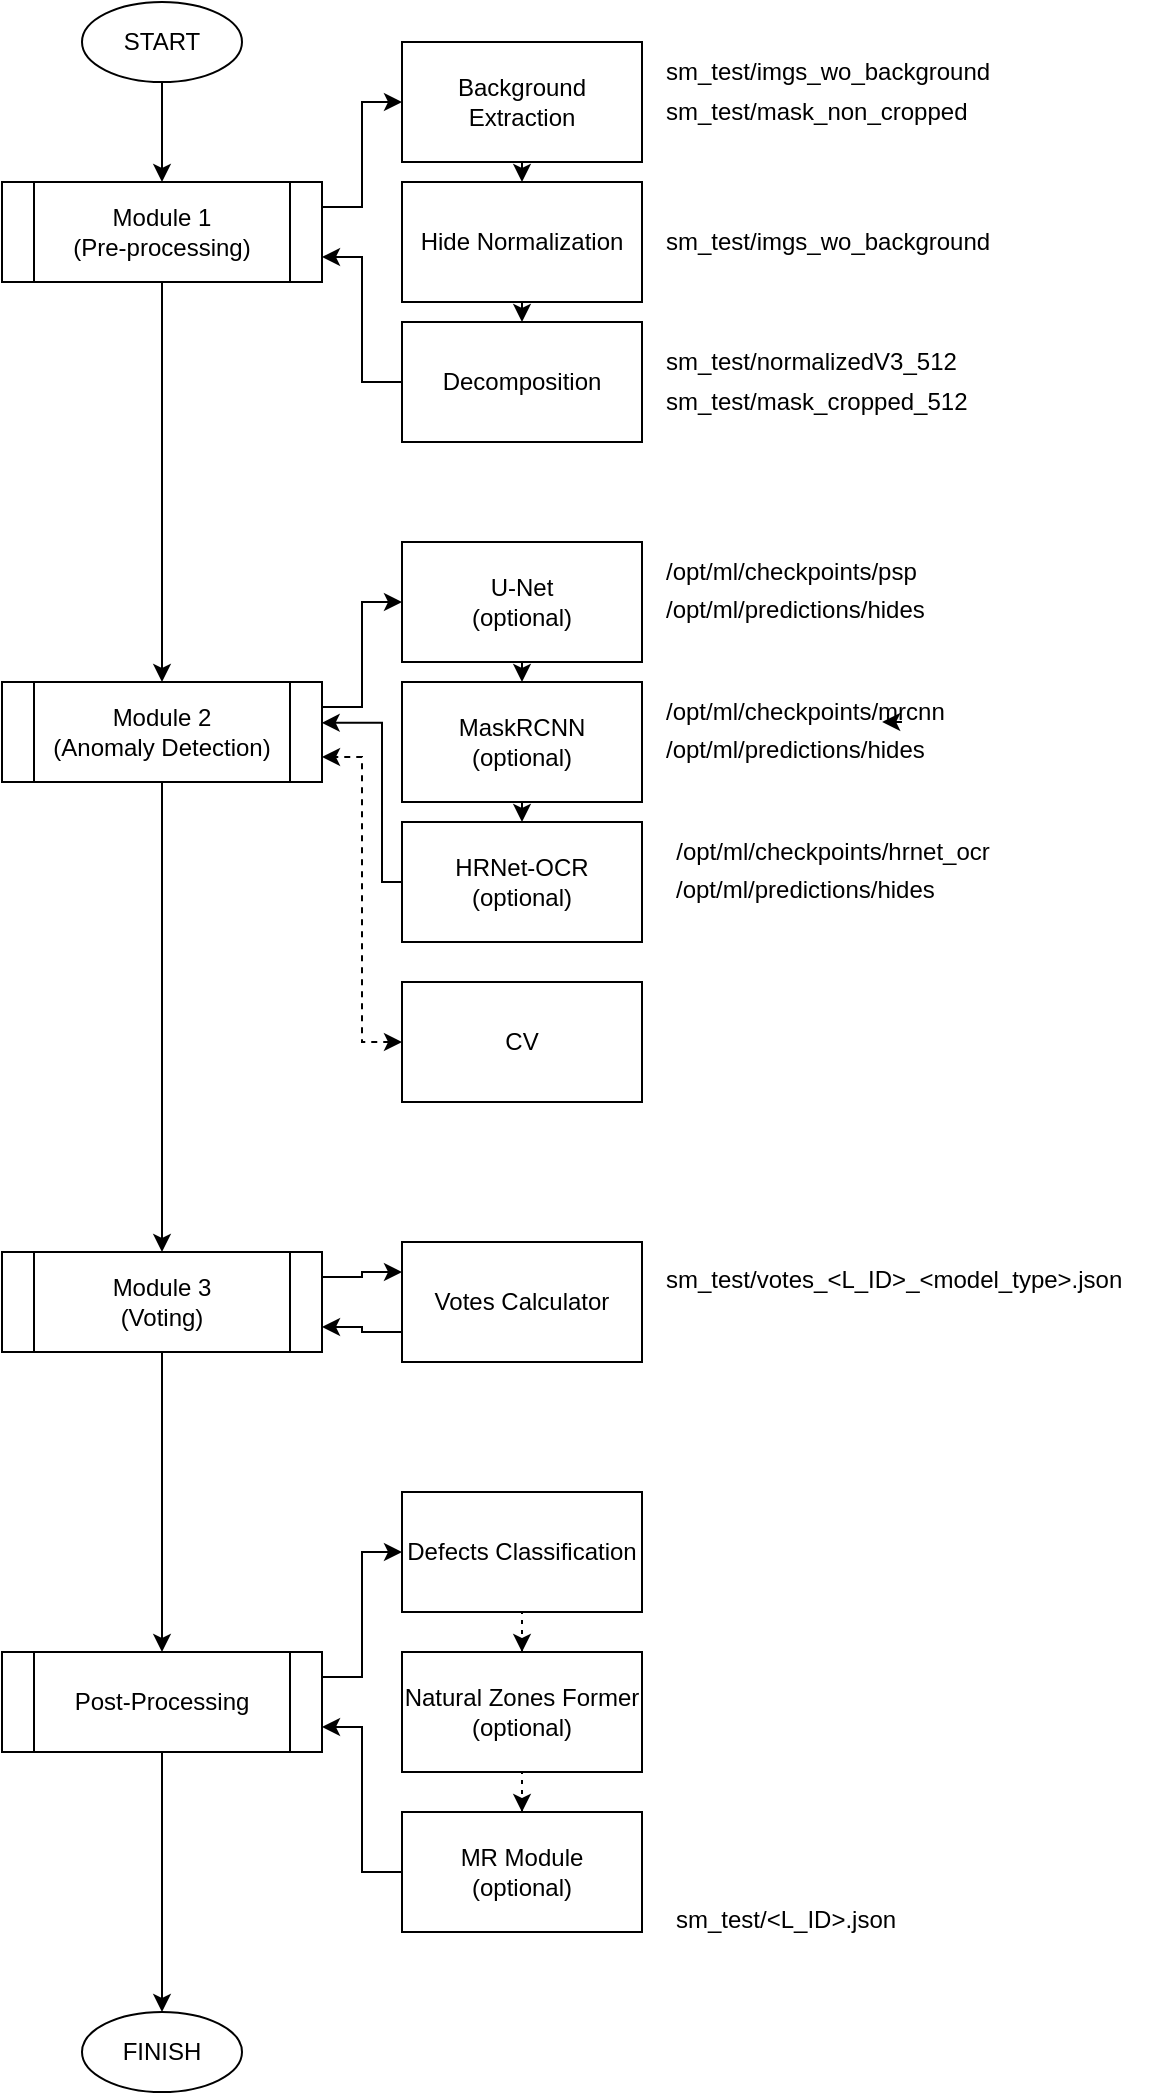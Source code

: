 <mxfile version="21.3.2" type="github">
  <diagram id="-7LVy4mKygN9nHRtwqhl" name="Page-1">
    <mxGraphModel dx="1353" dy="786" grid="1" gridSize="10" guides="1" tooltips="1" connect="1" arrows="1" fold="1" page="1" pageScale="1" pageWidth="827" pageHeight="1169" math="0" shadow="0">
      <root>
        <mxCell id="0" />
        <mxCell id="1" parent="0" />
        <mxCell id="0WyTZ84uX_8WJwjYoFbz-19" style="edgeStyle=orthogonalEdgeStyle;rounded=0;orthogonalLoop=1;jettySize=auto;html=1;exitX=1;exitY=0.25;exitDx=0;exitDy=0;entryX=0;entryY=0.5;entryDx=0;entryDy=0;" parent="1" source="0WyTZ84uX_8WJwjYoFbz-1" target="0WyTZ84uX_8WJwjYoFbz-2" edge="1">
          <mxGeometry relative="1" as="geometry" />
        </mxCell>
        <mxCell id="0WyTZ84uX_8WJwjYoFbz-21" style="edgeStyle=orthogonalEdgeStyle;rounded=0;orthogonalLoop=1;jettySize=auto;html=1;exitX=0.5;exitY=1;exitDx=0;exitDy=0;entryX=0.5;entryY=0;entryDx=0;entryDy=0;" parent="1" source="0WyTZ84uX_8WJwjYoFbz-1" target="0WyTZ84uX_8WJwjYoFbz-5" edge="1">
          <mxGeometry relative="1" as="geometry" />
        </mxCell>
        <mxCell id="0WyTZ84uX_8WJwjYoFbz-1" value="Module 1&lt;br&gt;(Pre-processing)" style="shape=process;whiteSpace=wrap;html=1;backgroundOutline=1;" parent="1" vertex="1">
          <mxGeometry x="120" y="100" width="160" height="50" as="geometry" />
        </mxCell>
        <mxCell id="0WyTZ84uX_8WJwjYoFbz-15" style="edgeStyle=orthogonalEdgeStyle;rounded=0;orthogonalLoop=1;jettySize=auto;html=1;exitX=0.5;exitY=1;exitDx=0;exitDy=0;entryX=0.5;entryY=0;entryDx=0;entryDy=0;" parent="1" source="0WyTZ84uX_8WJwjYoFbz-2" target="0WyTZ84uX_8WJwjYoFbz-3" edge="1">
          <mxGeometry relative="1" as="geometry" />
        </mxCell>
        <mxCell id="0WyTZ84uX_8WJwjYoFbz-2" value="Background Extraction" style="rounded=0;whiteSpace=wrap;html=1;" parent="1" vertex="1">
          <mxGeometry x="320" y="30" width="120" height="60" as="geometry" />
        </mxCell>
        <mxCell id="0WyTZ84uX_8WJwjYoFbz-16" style="edgeStyle=orthogonalEdgeStyle;rounded=0;orthogonalLoop=1;jettySize=auto;html=1;exitX=0.5;exitY=1;exitDx=0;exitDy=0;entryX=0.5;entryY=0;entryDx=0;entryDy=0;" parent="1" source="0WyTZ84uX_8WJwjYoFbz-3" target="0WyTZ84uX_8WJwjYoFbz-4" edge="1">
          <mxGeometry relative="1" as="geometry" />
        </mxCell>
        <mxCell id="0WyTZ84uX_8WJwjYoFbz-3" value="Hide Normalization" style="rounded=0;whiteSpace=wrap;html=1;" parent="1" vertex="1">
          <mxGeometry x="320" y="100" width="120" height="60" as="geometry" />
        </mxCell>
        <mxCell id="0WyTZ84uX_8WJwjYoFbz-20" style="edgeStyle=orthogonalEdgeStyle;rounded=0;orthogonalLoop=1;jettySize=auto;html=1;exitX=0;exitY=0.5;exitDx=0;exitDy=0;entryX=1;entryY=0.75;entryDx=0;entryDy=0;" parent="1" source="0WyTZ84uX_8WJwjYoFbz-4" target="0WyTZ84uX_8WJwjYoFbz-1" edge="1">
          <mxGeometry relative="1" as="geometry" />
        </mxCell>
        <mxCell id="0WyTZ84uX_8WJwjYoFbz-4" value="Decomposition" style="rounded=0;whiteSpace=wrap;html=1;" parent="1" vertex="1">
          <mxGeometry x="320" y="170" width="120" height="60" as="geometry" />
        </mxCell>
        <mxCell id="0WyTZ84uX_8WJwjYoFbz-22" style="edgeStyle=orthogonalEdgeStyle;rounded=0;orthogonalLoop=1;jettySize=auto;html=1;exitX=1;exitY=0.25;exitDx=0;exitDy=0;entryX=0;entryY=0.5;entryDx=0;entryDy=0;" parent="1" source="0WyTZ84uX_8WJwjYoFbz-5" target="0WyTZ84uX_8WJwjYoFbz-8" edge="1">
          <mxGeometry relative="1" as="geometry" />
        </mxCell>
        <mxCell id="0WyTZ84uX_8WJwjYoFbz-26" style="edgeStyle=orthogonalEdgeStyle;rounded=0;orthogonalLoop=1;jettySize=auto;html=1;exitX=0.5;exitY=1;exitDx=0;exitDy=0;entryX=0.5;entryY=0;entryDx=0;entryDy=0;" parent="1" source="0WyTZ84uX_8WJwjYoFbz-5" target="0WyTZ84uX_8WJwjYoFbz-6" edge="1">
          <mxGeometry relative="1" as="geometry" />
        </mxCell>
        <mxCell id="0WyTZ84uX_8WJwjYoFbz-5" value="Module 2&lt;br&gt;(Anomaly Detection)" style="shape=process;whiteSpace=wrap;html=1;backgroundOutline=1;" parent="1" vertex="1">
          <mxGeometry x="120" y="350" width="160" height="50" as="geometry" />
        </mxCell>
        <mxCell id="0WyTZ84uX_8WJwjYoFbz-24" style="edgeStyle=orthogonalEdgeStyle;rounded=0;orthogonalLoop=1;jettySize=auto;html=1;exitX=1;exitY=0.25;exitDx=0;exitDy=0;entryX=0;entryY=0.25;entryDx=0;entryDy=0;" parent="1" source="0WyTZ84uX_8WJwjYoFbz-6" target="0WyTZ84uX_8WJwjYoFbz-11" edge="1">
          <mxGeometry relative="1" as="geometry" />
        </mxCell>
        <mxCell id="0WyTZ84uX_8WJwjYoFbz-28" style="edgeStyle=orthogonalEdgeStyle;rounded=0;orthogonalLoop=1;jettySize=auto;html=1;exitX=0.5;exitY=1;exitDx=0;exitDy=0;" parent="1" source="0WyTZ84uX_8WJwjYoFbz-6" target="0WyTZ84uX_8WJwjYoFbz-7" edge="1">
          <mxGeometry relative="1" as="geometry" />
        </mxCell>
        <mxCell id="0WyTZ84uX_8WJwjYoFbz-6" value="Module 3&lt;br&gt;(Voting)" style="shape=process;whiteSpace=wrap;html=1;backgroundOutline=1;" parent="1" vertex="1">
          <mxGeometry x="120" y="635" width="160" height="50" as="geometry" />
        </mxCell>
        <mxCell id="0WyTZ84uX_8WJwjYoFbz-31" style="edgeStyle=orthogonalEdgeStyle;rounded=0;orthogonalLoop=1;jettySize=auto;html=1;exitX=1;exitY=0.25;exitDx=0;exitDy=0;entryX=0;entryY=0.5;entryDx=0;entryDy=0;" parent="1" source="0WyTZ84uX_8WJwjYoFbz-7" target="0WyTZ84uX_8WJwjYoFbz-12" edge="1">
          <mxGeometry relative="1" as="geometry" />
        </mxCell>
        <mxCell id="0WyTZ84uX_8WJwjYoFbz-37" style="edgeStyle=orthogonalEdgeStyle;rounded=0;orthogonalLoop=1;jettySize=auto;html=1;exitX=0.5;exitY=1;exitDx=0;exitDy=0;entryX=0.5;entryY=0;entryDx=0;entryDy=0;" parent="1" source="0WyTZ84uX_8WJwjYoFbz-7" target="0WyTZ84uX_8WJwjYoFbz-36" edge="1">
          <mxGeometry relative="1" as="geometry" />
        </mxCell>
        <mxCell id="0WyTZ84uX_8WJwjYoFbz-7" value="Post-Processing" style="shape=process;whiteSpace=wrap;html=1;backgroundOutline=1;" parent="1" vertex="1">
          <mxGeometry x="120" y="835" width="160" height="50" as="geometry" />
        </mxCell>
        <mxCell id="0WyTZ84uX_8WJwjYoFbz-17" style="edgeStyle=orthogonalEdgeStyle;rounded=0;orthogonalLoop=1;jettySize=auto;html=1;exitX=0.5;exitY=1;exitDx=0;exitDy=0;entryX=0.5;entryY=0;entryDx=0;entryDy=0;" parent="1" source="0WyTZ84uX_8WJwjYoFbz-8" target="0WyTZ84uX_8WJwjYoFbz-9" edge="1">
          <mxGeometry relative="1" as="geometry" />
        </mxCell>
        <mxCell id="0WyTZ84uX_8WJwjYoFbz-8" value="U-Net&lt;br&gt;(optional)" style="rounded=0;whiteSpace=wrap;html=1;" parent="1" vertex="1">
          <mxGeometry x="320" y="280" width="120" height="60" as="geometry" />
        </mxCell>
        <mxCell id="0WyTZ84uX_8WJwjYoFbz-18" style="edgeStyle=orthogonalEdgeStyle;rounded=0;orthogonalLoop=1;jettySize=auto;html=1;exitX=0.5;exitY=1;exitDx=0;exitDy=0;entryX=0.5;entryY=0;entryDx=0;entryDy=0;" parent="1" source="0WyTZ84uX_8WJwjYoFbz-9" target="0WyTZ84uX_8WJwjYoFbz-10" edge="1">
          <mxGeometry relative="1" as="geometry" />
        </mxCell>
        <mxCell id="0WyTZ84uX_8WJwjYoFbz-9" value="MaskRCNN&lt;br&gt;(optional)" style="rounded=0;whiteSpace=wrap;html=1;" parent="1" vertex="1">
          <mxGeometry x="320" y="350" width="120" height="60" as="geometry" />
        </mxCell>
        <mxCell id="0WyTZ84uX_8WJwjYoFbz-23" style="edgeStyle=orthogonalEdgeStyle;rounded=0;orthogonalLoop=1;jettySize=auto;html=1;exitX=0;exitY=0.5;exitDx=0;exitDy=0;entryX=0.999;entryY=0.408;entryDx=0;entryDy=0;entryPerimeter=0;" parent="1" source="0WyTZ84uX_8WJwjYoFbz-10" target="0WyTZ84uX_8WJwjYoFbz-5" edge="1">
          <mxGeometry relative="1" as="geometry">
            <Array as="points">
              <mxPoint x="310" y="450" />
              <mxPoint x="310" y="370" />
            </Array>
          </mxGeometry>
        </mxCell>
        <mxCell id="0WyTZ84uX_8WJwjYoFbz-10" value="HRNet-OCR&lt;br&gt;(optional)" style="rounded=0;whiteSpace=wrap;html=1;" parent="1" vertex="1">
          <mxGeometry x="320" y="420" width="120" height="60" as="geometry" />
        </mxCell>
        <mxCell id="0WyTZ84uX_8WJwjYoFbz-25" style="edgeStyle=orthogonalEdgeStyle;rounded=0;orthogonalLoop=1;jettySize=auto;html=1;exitX=0;exitY=0.75;exitDx=0;exitDy=0;entryX=1;entryY=0.75;entryDx=0;entryDy=0;" parent="1" source="0WyTZ84uX_8WJwjYoFbz-11" target="0WyTZ84uX_8WJwjYoFbz-6" edge="1">
          <mxGeometry relative="1" as="geometry" />
        </mxCell>
        <mxCell id="0WyTZ84uX_8WJwjYoFbz-11" value="Votes Calculator" style="rounded=0;whiteSpace=wrap;html=1;" parent="1" vertex="1">
          <mxGeometry x="320" y="630" width="120" height="60" as="geometry" />
        </mxCell>
        <mxCell id="0WyTZ84uX_8WJwjYoFbz-29" style="edgeStyle=orthogonalEdgeStyle;rounded=0;orthogonalLoop=1;jettySize=auto;html=1;exitX=0.5;exitY=1;exitDx=0;exitDy=0;dashed=1;dashPattern=1 4;" parent="1" source="0WyTZ84uX_8WJwjYoFbz-12" target="0WyTZ84uX_8WJwjYoFbz-13" edge="1">
          <mxGeometry relative="1" as="geometry" />
        </mxCell>
        <mxCell id="0WyTZ84uX_8WJwjYoFbz-12" value="Defects Classification" style="rounded=0;whiteSpace=wrap;html=1;" parent="1" vertex="1">
          <mxGeometry x="320" y="755" width="120" height="60" as="geometry" />
        </mxCell>
        <mxCell id="0WyTZ84uX_8WJwjYoFbz-30" style="edgeStyle=orthogonalEdgeStyle;rounded=0;orthogonalLoop=1;jettySize=auto;html=1;exitX=0.5;exitY=1;exitDx=0;exitDy=0;dashed=1;dashPattern=1 4;" parent="1" source="0WyTZ84uX_8WJwjYoFbz-13" target="0WyTZ84uX_8WJwjYoFbz-14" edge="1">
          <mxGeometry relative="1" as="geometry" />
        </mxCell>
        <mxCell id="0WyTZ84uX_8WJwjYoFbz-13" value="Natural Zones Former&lt;br&gt;(optional)" style="rounded=0;whiteSpace=wrap;html=1;" parent="1" vertex="1">
          <mxGeometry x="320" y="835" width="120" height="60" as="geometry" />
        </mxCell>
        <mxCell id="0WyTZ84uX_8WJwjYoFbz-32" style="edgeStyle=orthogonalEdgeStyle;rounded=0;orthogonalLoop=1;jettySize=auto;html=1;exitX=0;exitY=0.5;exitDx=0;exitDy=0;entryX=1;entryY=0.75;entryDx=0;entryDy=0;" parent="1" source="0WyTZ84uX_8WJwjYoFbz-14" target="0WyTZ84uX_8WJwjYoFbz-7" edge="1">
          <mxGeometry relative="1" as="geometry" />
        </mxCell>
        <mxCell id="0WyTZ84uX_8WJwjYoFbz-14" value="MR Module&lt;br&gt;(optional)" style="rounded=0;whiteSpace=wrap;html=1;" parent="1" vertex="1">
          <mxGeometry x="320" y="915" width="120" height="60" as="geometry" />
        </mxCell>
        <mxCell id="0WyTZ84uX_8WJwjYoFbz-35" style="edgeStyle=orthogonalEdgeStyle;rounded=0;orthogonalLoop=1;jettySize=auto;html=1;exitX=0.5;exitY=1;exitDx=0;exitDy=0;entryX=0.5;entryY=0;entryDx=0;entryDy=0;" parent="1" source="0WyTZ84uX_8WJwjYoFbz-34" target="0WyTZ84uX_8WJwjYoFbz-1" edge="1">
          <mxGeometry relative="1" as="geometry" />
        </mxCell>
        <mxCell id="0WyTZ84uX_8WJwjYoFbz-34" value="START" style="ellipse;whiteSpace=wrap;html=1;" parent="1" vertex="1">
          <mxGeometry x="160" y="10" width="80" height="40" as="geometry" />
        </mxCell>
        <mxCell id="0WyTZ84uX_8WJwjYoFbz-36" value="FINISH" style="ellipse;whiteSpace=wrap;html=1;" parent="1" vertex="1">
          <mxGeometry x="160" y="1015" width="80" height="40" as="geometry" />
        </mxCell>
        <mxCell id="0WyTZ84uX_8WJwjYoFbz-38" value="sm_test/imgs_wo_background" style="text;html=1;align=left;verticalAlign=middle;resizable=0;points=[];autosize=1;strokeColor=none;fillColor=none;" parent="1" vertex="1">
          <mxGeometry x="450" y="30" width="190" height="30" as="geometry" />
        </mxCell>
        <mxCell id="0WyTZ84uX_8WJwjYoFbz-39" value="sm_test/mask_non_cropped" style="text;html=1;align=left;verticalAlign=middle;resizable=0;points=[];autosize=1;strokeColor=none;fillColor=none;" parent="1" vertex="1">
          <mxGeometry x="450" y="50" width="170" height="30" as="geometry" />
        </mxCell>
        <mxCell id="0WyTZ84uX_8WJwjYoFbz-40" value="sm_test/imgs_wo_background" style="text;html=1;align=left;verticalAlign=middle;resizable=0;points=[];autosize=1;strokeColor=none;fillColor=none;" parent="1" vertex="1">
          <mxGeometry x="450" y="115" width="190" height="30" as="geometry" />
        </mxCell>
        <mxCell id="0WyTZ84uX_8WJwjYoFbz-41" value="sm_test/mask_cropped_512" style="text;html=1;align=left;verticalAlign=middle;resizable=0;points=[];autosize=1;strokeColor=none;fillColor=none;" parent="1" vertex="1">
          <mxGeometry x="450" y="195" width="170" height="30" as="geometry" />
        </mxCell>
        <mxCell id="0WyTZ84uX_8WJwjYoFbz-42" value="sm_test/normalizedV3_512" style="text;html=1;align=left;verticalAlign=middle;resizable=0;points=[];autosize=1;strokeColor=none;fillColor=none;" parent="1" vertex="1">
          <mxGeometry x="450" y="175" width="170" height="30" as="geometry" />
        </mxCell>
        <mxCell id="0WyTZ84uX_8WJwjYoFbz-43" value="/opt/ml/checkpoints/hrnet_ocr" style="text;html=1;align=center;verticalAlign=middle;resizable=0;points=[];autosize=1;strokeColor=none;fillColor=none;" parent="1" vertex="1">
          <mxGeometry x="445" y="420" width="180" height="30" as="geometry" />
        </mxCell>
        <mxCell id="0WyTZ84uX_8WJwjYoFbz-44" value="/opt/ml/predictions/hides" style="text;whiteSpace=wrap;html=1;" parent="1" vertex="1">
          <mxGeometry x="455" y="440" width="160" height="40" as="geometry" />
        </mxCell>
        <mxCell id="0WyTZ84uX_8WJwjYoFbz-45" value="/opt/ml/checkpoints/psp" style="text;html=1;align=left;verticalAlign=middle;resizable=0;points=[];autosize=1;strokeColor=none;fillColor=none;" parent="1" vertex="1">
          <mxGeometry x="450" y="280" width="150" height="30" as="geometry" />
        </mxCell>
        <mxCell id="0WyTZ84uX_8WJwjYoFbz-46" value="/opt/ml/predictions/hides" style="text;whiteSpace=wrap;html=1;" parent="1" vertex="1">
          <mxGeometry x="450" y="300" width="160" height="40" as="geometry" />
        </mxCell>
        <mxCell id="0WyTZ84uX_8WJwjYoFbz-47" value="/opt/ml/checkpoints/mrcnn" style="text;html=1;align=left;verticalAlign=middle;resizable=0;points=[];autosize=1;strokeColor=none;fillColor=none;" parent="1" vertex="1">
          <mxGeometry x="450" y="350" width="160" height="30" as="geometry" />
        </mxCell>
        <mxCell id="0WyTZ84uX_8WJwjYoFbz-48" value="/opt/ml/predictions/hides" style="text;whiteSpace=wrap;html=1;" parent="1" vertex="1">
          <mxGeometry x="450" y="370" width="160" height="40" as="geometry" />
        </mxCell>
        <mxCell id="0WyTZ84uX_8WJwjYoFbz-49" style="edgeStyle=orthogonalEdgeStyle;rounded=0;orthogonalLoop=1;jettySize=auto;html=1;exitX=0.75;exitY=0;exitDx=0;exitDy=0;entryX=0.688;entryY=0;entryDx=0;entryDy=0;entryPerimeter=0;" parent="1" source="0WyTZ84uX_8WJwjYoFbz-48" target="0WyTZ84uX_8WJwjYoFbz-48" edge="1">
          <mxGeometry relative="1" as="geometry" />
        </mxCell>
        <mxCell id="0WyTZ84uX_8WJwjYoFbz-50" value="sm_test/votes_&amp;lt;L_ID&amp;gt;_&amp;lt;model_type&amp;gt;.json" style="text;whiteSpace=wrap;html=1;" parent="1" vertex="1">
          <mxGeometry x="450" y="635" width="240" height="30" as="geometry" />
        </mxCell>
        <mxCell id="0WyTZ84uX_8WJwjYoFbz-51" value="sm_test/&amp;lt;L_ID&amp;gt;.json" style="text;whiteSpace=wrap;html=1;" parent="1" vertex="1">
          <mxGeometry x="455" y="955" width="240" height="30" as="geometry" />
        </mxCell>
        <mxCell id="tQxgWubzFSV1c3uUG9aM-3" style="edgeStyle=orthogonalEdgeStyle;rounded=0;orthogonalLoop=1;jettySize=auto;html=1;exitX=0;exitY=0.5;exitDx=0;exitDy=0;entryX=1;entryY=0.75;entryDx=0;entryDy=0;dashed=1;startArrow=classic;startFill=1;" edge="1" parent="1" source="tQxgWubzFSV1c3uUG9aM-1" target="0WyTZ84uX_8WJwjYoFbz-5">
          <mxGeometry relative="1" as="geometry" />
        </mxCell>
        <mxCell id="tQxgWubzFSV1c3uUG9aM-1" value="CV" style="rounded=0;whiteSpace=wrap;html=1;" vertex="1" parent="1">
          <mxGeometry x="320" y="500" width="120" height="60" as="geometry" />
        </mxCell>
      </root>
    </mxGraphModel>
  </diagram>
</mxfile>
